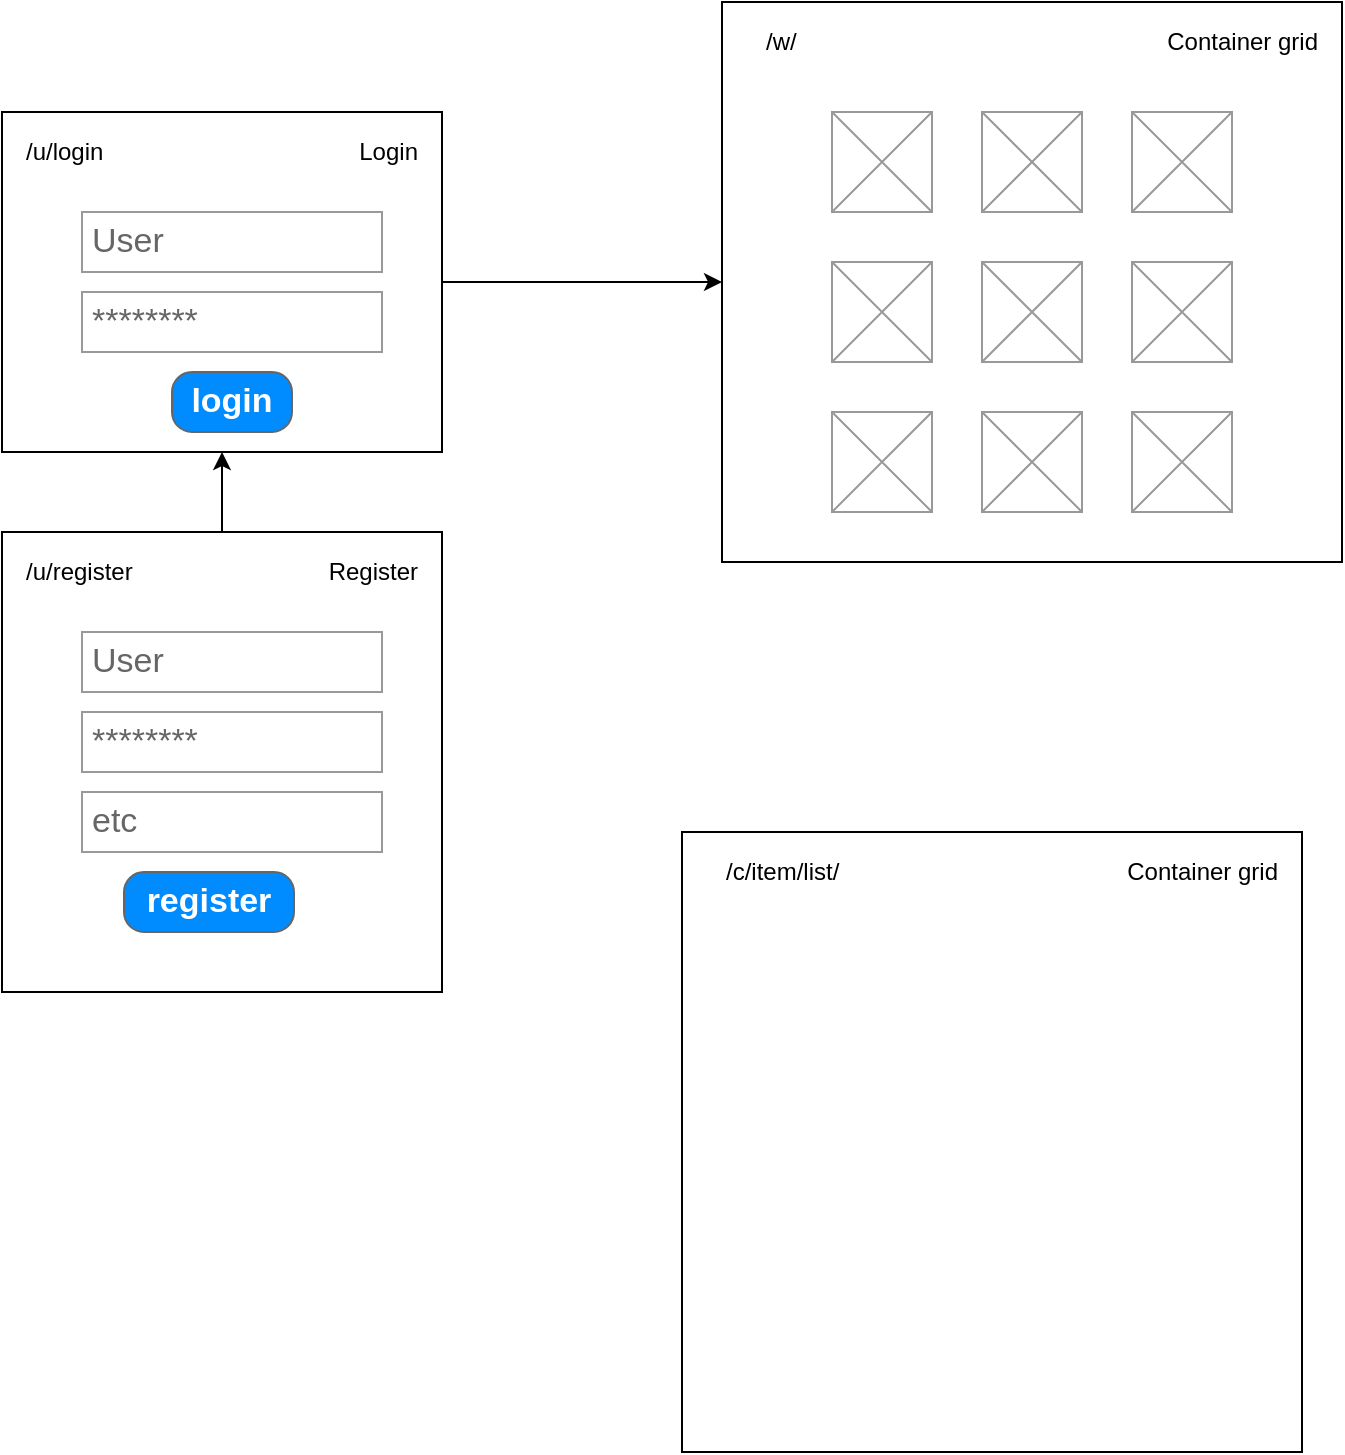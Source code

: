 <mxfile version="13.7.7" type="github">
  <diagram id="twoQJrDORvGiON3TNo8H" name="Page-1">
    <mxGraphModel dx="1021" dy="1492" grid="1" gridSize="10" guides="1" tooltips="1" connect="1" arrows="1" fold="1" page="1" pageScale="1" pageWidth="827" pageHeight="1169" math="0" shadow="0">
      <root>
        <mxCell id="0" />
        <mxCell id="1" parent="0" />
        <mxCell id="9aRCrfbuCrH0pqJFe89C-19" style="edgeStyle=orthogonalEdgeStyle;rounded=0;orthogonalLoop=1;jettySize=auto;html=1;" edge="1" parent="1" source="9aRCrfbuCrH0pqJFe89C-11" target="9aRCrfbuCrH0pqJFe89C-1">
          <mxGeometry relative="1" as="geometry" />
        </mxCell>
        <mxCell id="9aRCrfbuCrH0pqJFe89C-33" value="" style="group" vertex="1" connectable="0" parent="1">
          <mxGeometry x="70" y="210" width="220" height="170" as="geometry" />
        </mxCell>
        <mxCell id="9aRCrfbuCrH0pqJFe89C-18" value="" style="group" vertex="1" connectable="0" parent="9aRCrfbuCrH0pqJFe89C-33">
          <mxGeometry width="220" height="170" as="geometry" />
        </mxCell>
        <mxCell id="9aRCrfbuCrH0pqJFe89C-1" value="" style="rounded=0;whiteSpace=wrap;html=1;" vertex="1" parent="9aRCrfbuCrH0pqJFe89C-18">
          <mxGeometry width="220" height="170" as="geometry" />
        </mxCell>
        <mxCell id="9aRCrfbuCrH0pqJFe89C-2" value="/u/login" style="text;html=1;strokeColor=none;fillColor=none;align=left;verticalAlign=middle;whiteSpace=wrap;rounded=0;" vertex="1" parent="9aRCrfbuCrH0pqJFe89C-18">
          <mxGeometry x="10" y="10" width="40" height="20" as="geometry" />
        </mxCell>
        <mxCell id="9aRCrfbuCrH0pqJFe89C-4" value="********" style="strokeWidth=1;shadow=0;dashed=0;align=center;html=1;shape=mxgraph.mockup.forms.pwField;strokeColor=#999999;mainText=;align=left;fontColor=#666666;fontSize=17;spacingLeft=3;" vertex="1" parent="9aRCrfbuCrH0pqJFe89C-18">
          <mxGeometry x="40" y="90" width="150" height="30" as="geometry" />
        </mxCell>
        <mxCell id="9aRCrfbuCrH0pqJFe89C-9" value="login" style="strokeWidth=1;shadow=0;dashed=0;align=center;html=1;shape=mxgraph.mockup.buttons.button;strokeColor=#666666;fontColor=#ffffff;mainText=;buttonStyle=round;fontSize=17;fontStyle=1;fillColor=#008cff;whiteSpace=wrap;" vertex="1" parent="9aRCrfbuCrH0pqJFe89C-18">
          <mxGeometry x="85" y="130" width="60" height="30" as="geometry" />
        </mxCell>
        <mxCell id="9aRCrfbuCrH0pqJFe89C-10" value="User" style="strokeWidth=1;shadow=0;dashed=0;align=center;html=1;shape=mxgraph.mockup.forms.pwField;strokeColor=#999999;mainText=;align=left;fontColor=#666666;fontSize=17;spacingLeft=3;" vertex="1" parent="9aRCrfbuCrH0pqJFe89C-18">
          <mxGeometry x="40" y="50" width="150" height="30" as="geometry" />
        </mxCell>
        <mxCell id="9aRCrfbuCrH0pqJFe89C-31" value="Login" style="text;html=1;strokeColor=none;fillColor=none;align=right;verticalAlign=middle;whiteSpace=wrap;rounded=0;" vertex="1" parent="9aRCrfbuCrH0pqJFe89C-18">
          <mxGeometry x="170" y="10" width="40" height="20" as="geometry" />
        </mxCell>
        <mxCell id="9aRCrfbuCrH0pqJFe89C-35" value="" style="group" vertex="1" connectable="0" parent="1">
          <mxGeometry x="70" y="420" width="220" height="230" as="geometry" />
        </mxCell>
        <mxCell id="9aRCrfbuCrH0pqJFe89C-17" value="" style="group" vertex="1" connectable="0" parent="9aRCrfbuCrH0pqJFe89C-35">
          <mxGeometry width="220" height="230" as="geometry" />
        </mxCell>
        <mxCell id="9aRCrfbuCrH0pqJFe89C-11" value="" style="rounded=0;whiteSpace=wrap;html=1;" vertex="1" parent="9aRCrfbuCrH0pqJFe89C-17">
          <mxGeometry width="220" height="230" as="geometry" />
        </mxCell>
        <mxCell id="9aRCrfbuCrH0pqJFe89C-12" value="/u/register" style="text;html=1;strokeColor=none;fillColor=none;align=left;verticalAlign=middle;whiteSpace=wrap;rounded=0;" vertex="1" parent="9aRCrfbuCrH0pqJFe89C-17">
          <mxGeometry x="10" y="10" width="60" height="20" as="geometry" />
        </mxCell>
        <mxCell id="9aRCrfbuCrH0pqJFe89C-13" value="********" style="strokeWidth=1;shadow=0;dashed=0;align=center;html=1;shape=mxgraph.mockup.forms.pwField;strokeColor=#999999;mainText=;align=left;fontColor=#666666;fontSize=17;spacingLeft=3;" vertex="1" parent="9aRCrfbuCrH0pqJFe89C-17">
          <mxGeometry x="40" y="90" width="150" height="30" as="geometry" />
        </mxCell>
        <mxCell id="9aRCrfbuCrH0pqJFe89C-14" value="register" style="strokeWidth=1;shadow=0;dashed=0;align=center;html=1;shape=mxgraph.mockup.buttons.button;strokeColor=#666666;fontColor=#ffffff;mainText=;buttonStyle=round;fontSize=17;fontStyle=1;fillColor=#008cff;whiteSpace=wrap;" vertex="1" parent="9aRCrfbuCrH0pqJFe89C-17">
          <mxGeometry x="61" y="170" width="85" height="30" as="geometry" />
        </mxCell>
        <mxCell id="9aRCrfbuCrH0pqJFe89C-15" value="User" style="strokeWidth=1;shadow=0;dashed=0;align=center;html=1;shape=mxgraph.mockup.forms.pwField;strokeColor=#999999;mainText=;align=left;fontColor=#666666;fontSize=17;spacingLeft=3;" vertex="1" parent="9aRCrfbuCrH0pqJFe89C-17">
          <mxGeometry x="40" y="50" width="150" height="30" as="geometry" />
        </mxCell>
        <mxCell id="9aRCrfbuCrH0pqJFe89C-16" value="etc" style="strokeWidth=1;shadow=0;dashed=0;align=center;html=1;shape=mxgraph.mockup.forms.pwField;strokeColor=#999999;mainText=;align=left;fontColor=#666666;fontSize=17;spacingLeft=3;" vertex="1" parent="9aRCrfbuCrH0pqJFe89C-17">
          <mxGeometry x="40" y="130" width="150" height="30" as="geometry" />
        </mxCell>
        <mxCell id="9aRCrfbuCrH0pqJFe89C-34" value="&lt;div align=&quot;right&quot;&gt;Register&lt;/div&gt;" style="text;html=1;strokeColor=none;fillColor=none;align=right;verticalAlign=middle;whiteSpace=wrap;rounded=0;" vertex="1" parent="9aRCrfbuCrH0pqJFe89C-17">
          <mxGeometry x="170" y="10" width="40" height="20" as="geometry" />
        </mxCell>
        <mxCell id="9aRCrfbuCrH0pqJFe89C-44" value="" style="group" vertex="1" connectable="0" parent="1">
          <mxGeometry x="430" y="155" width="310" height="280" as="geometry" />
        </mxCell>
        <mxCell id="9aRCrfbuCrH0pqJFe89C-29" value="" style="rounded=0;whiteSpace=wrap;html=1;align=left;" vertex="1" parent="9aRCrfbuCrH0pqJFe89C-44">
          <mxGeometry width="310" height="280" as="geometry" />
        </mxCell>
        <mxCell id="9aRCrfbuCrH0pqJFe89C-20" value="" style="verticalLabelPosition=bottom;shadow=0;dashed=0;align=center;html=1;verticalAlign=top;strokeWidth=1;shape=mxgraph.mockup.graphics.simpleIcon;strokeColor=#999999;fillColor=#ffffff;" vertex="1" parent="9aRCrfbuCrH0pqJFe89C-44">
          <mxGeometry x="55" y="55" width="50" height="50" as="geometry" />
        </mxCell>
        <mxCell id="9aRCrfbuCrH0pqJFe89C-21" value="" style="verticalLabelPosition=bottom;shadow=0;dashed=0;align=center;html=1;verticalAlign=top;strokeWidth=1;shape=mxgraph.mockup.graphics.simpleIcon;strokeColor=#999999;fillColor=#ffffff;" vertex="1" parent="9aRCrfbuCrH0pqJFe89C-44">
          <mxGeometry x="130" y="55" width="50" height="50" as="geometry" />
        </mxCell>
        <mxCell id="9aRCrfbuCrH0pqJFe89C-22" value="" style="verticalLabelPosition=bottom;shadow=0;dashed=0;align=center;html=1;verticalAlign=top;strokeWidth=1;shape=mxgraph.mockup.graphics.simpleIcon;strokeColor=#999999;fillColor=#ffffff;" vertex="1" parent="9aRCrfbuCrH0pqJFe89C-44">
          <mxGeometry x="205" y="55" width="50" height="50" as="geometry" />
        </mxCell>
        <mxCell id="9aRCrfbuCrH0pqJFe89C-23" value="" style="verticalLabelPosition=bottom;shadow=0;dashed=0;align=center;html=1;verticalAlign=top;strokeWidth=1;shape=mxgraph.mockup.graphics.simpleIcon;strokeColor=#999999;fillColor=#ffffff;" vertex="1" parent="9aRCrfbuCrH0pqJFe89C-44">
          <mxGeometry x="55" y="130" width="50" height="50" as="geometry" />
        </mxCell>
        <mxCell id="9aRCrfbuCrH0pqJFe89C-24" value="" style="verticalLabelPosition=bottom;shadow=0;dashed=0;align=center;html=1;verticalAlign=top;strokeWidth=1;shape=mxgraph.mockup.graphics.simpleIcon;strokeColor=#999999;fillColor=#ffffff;" vertex="1" parent="9aRCrfbuCrH0pqJFe89C-44">
          <mxGeometry x="130" y="130" width="50" height="50" as="geometry" />
        </mxCell>
        <mxCell id="9aRCrfbuCrH0pqJFe89C-25" value="" style="verticalLabelPosition=bottom;shadow=0;dashed=0;align=center;html=1;verticalAlign=top;strokeWidth=1;shape=mxgraph.mockup.graphics.simpleIcon;strokeColor=#999999;fillColor=#ffffff;" vertex="1" parent="9aRCrfbuCrH0pqJFe89C-44">
          <mxGeometry x="205" y="130" width="50" height="50" as="geometry" />
        </mxCell>
        <mxCell id="9aRCrfbuCrH0pqJFe89C-26" value="" style="verticalLabelPosition=bottom;shadow=0;dashed=0;align=center;html=1;verticalAlign=top;strokeWidth=1;shape=mxgraph.mockup.graphics.simpleIcon;strokeColor=#999999;fillColor=#ffffff;" vertex="1" parent="9aRCrfbuCrH0pqJFe89C-44">
          <mxGeometry x="55" y="205" width="50" height="50" as="geometry" />
        </mxCell>
        <mxCell id="9aRCrfbuCrH0pqJFe89C-27" value="" style="verticalLabelPosition=bottom;shadow=0;dashed=0;align=center;html=1;verticalAlign=top;strokeWidth=1;shape=mxgraph.mockup.graphics.simpleIcon;strokeColor=#999999;fillColor=#ffffff;" vertex="1" parent="9aRCrfbuCrH0pqJFe89C-44">
          <mxGeometry x="130" y="205" width="50" height="50" as="geometry" />
        </mxCell>
        <mxCell id="9aRCrfbuCrH0pqJFe89C-28" value="" style="verticalLabelPosition=bottom;shadow=0;dashed=0;align=center;html=1;verticalAlign=top;strokeWidth=1;shape=mxgraph.mockup.graphics.simpleIcon;strokeColor=#999999;fillColor=#ffffff;" vertex="1" parent="9aRCrfbuCrH0pqJFe89C-44">
          <mxGeometry x="205" y="205" width="50" height="50" as="geometry" />
        </mxCell>
        <mxCell id="9aRCrfbuCrH0pqJFe89C-30" value="/w/" style="text;html=1;strokeColor=none;fillColor=none;align=left;verticalAlign=middle;whiteSpace=wrap;rounded=0;" vertex="1" parent="9aRCrfbuCrH0pqJFe89C-44">
          <mxGeometry x="20" y="10" width="85" height="20" as="geometry" />
        </mxCell>
        <mxCell id="9aRCrfbuCrH0pqJFe89C-36" value="&lt;div&gt;Container grid&lt;br&gt;&lt;/div&gt;" style="text;html=1;strokeColor=none;fillColor=none;align=right;verticalAlign=middle;whiteSpace=wrap;rounded=0;" vertex="1" parent="9aRCrfbuCrH0pqJFe89C-44">
          <mxGeometry x="185" y="10" width="115" height="20" as="geometry" />
        </mxCell>
        <mxCell id="9aRCrfbuCrH0pqJFe89C-45" style="edgeStyle=orthogonalEdgeStyle;rounded=0;orthogonalLoop=1;jettySize=auto;html=1;" edge="1" parent="1" source="9aRCrfbuCrH0pqJFe89C-1" target="9aRCrfbuCrH0pqJFe89C-29">
          <mxGeometry relative="1" as="geometry" />
        </mxCell>
        <mxCell id="9aRCrfbuCrH0pqJFe89C-49" value="" style="group" vertex="1" connectable="0" parent="1">
          <mxGeometry x="410" y="570" width="310" height="310" as="geometry" />
        </mxCell>
        <mxCell id="9aRCrfbuCrH0pqJFe89C-46" value="" style="rounded=0;whiteSpace=wrap;html=1;align=left;" vertex="1" parent="9aRCrfbuCrH0pqJFe89C-49">
          <mxGeometry width="310" height="310" as="geometry" />
        </mxCell>
        <mxCell id="9aRCrfbuCrH0pqJFe89C-47" value="/c/item/list/" style="text;html=1;strokeColor=none;fillColor=none;align=left;verticalAlign=middle;whiteSpace=wrap;rounded=0;" vertex="1" parent="9aRCrfbuCrH0pqJFe89C-49">
          <mxGeometry x="20" y="10" width="85" height="20" as="geometry" />
        </mxCell>
        <mxCell id="9aRCrfbuCrH0pqJFe89C-48" value="&lt;div&gt;Container grid&lt;br&gt;&lt;/div&gt;" style="text;html=1;strokeColor=none;fillColor=none;align=right;verticalAlign=middle;whiteSpace=wrap;rounded=0;" vertex="1" parent="9aRCrfbuCrH0pqJFe89C-49">
          <mxGeometry x="185" y="10" width="115" height="20" as="geometry" />
        </mxCell>
      </root>
    </mxGraphModel>
  </diagram>
</mxfile>
